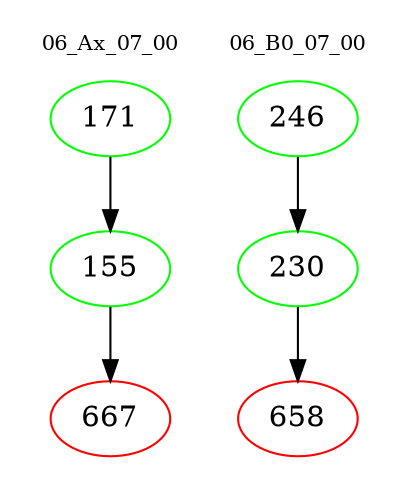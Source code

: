 digraph{
subgraph cluster_0 {
color = white
label = "06_Ax_07_00";
fontsize=10;
T0_171 [label="171", color="green"]
T0_171 -> T0_155 [color="black"]
T0_155 [label="155", color="green"]
T0_155 -> T0_667 [color="black"]
T0_667 [label="667", color="red"]
}
subgraph cluster_1 {
color = white
label = "06_B0_07_00";
fontsize=10;
T1_246 [label="246", color="green"]
T1_246 -> T1_230 [color="black"]
T1_230 [label="230", color="green"]
T1_230 -> T1_658 [color="black"]
T1_658 [label="658", color="red"]
}
}
